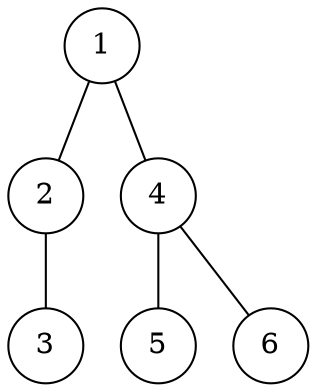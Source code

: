 graph g {
    node[shape=circle fixedsize=true style=filled fillcolor=white colorscheme=accent8 ];
    2--3;
1--2;
1--4;
4--5;
4--6;

}

